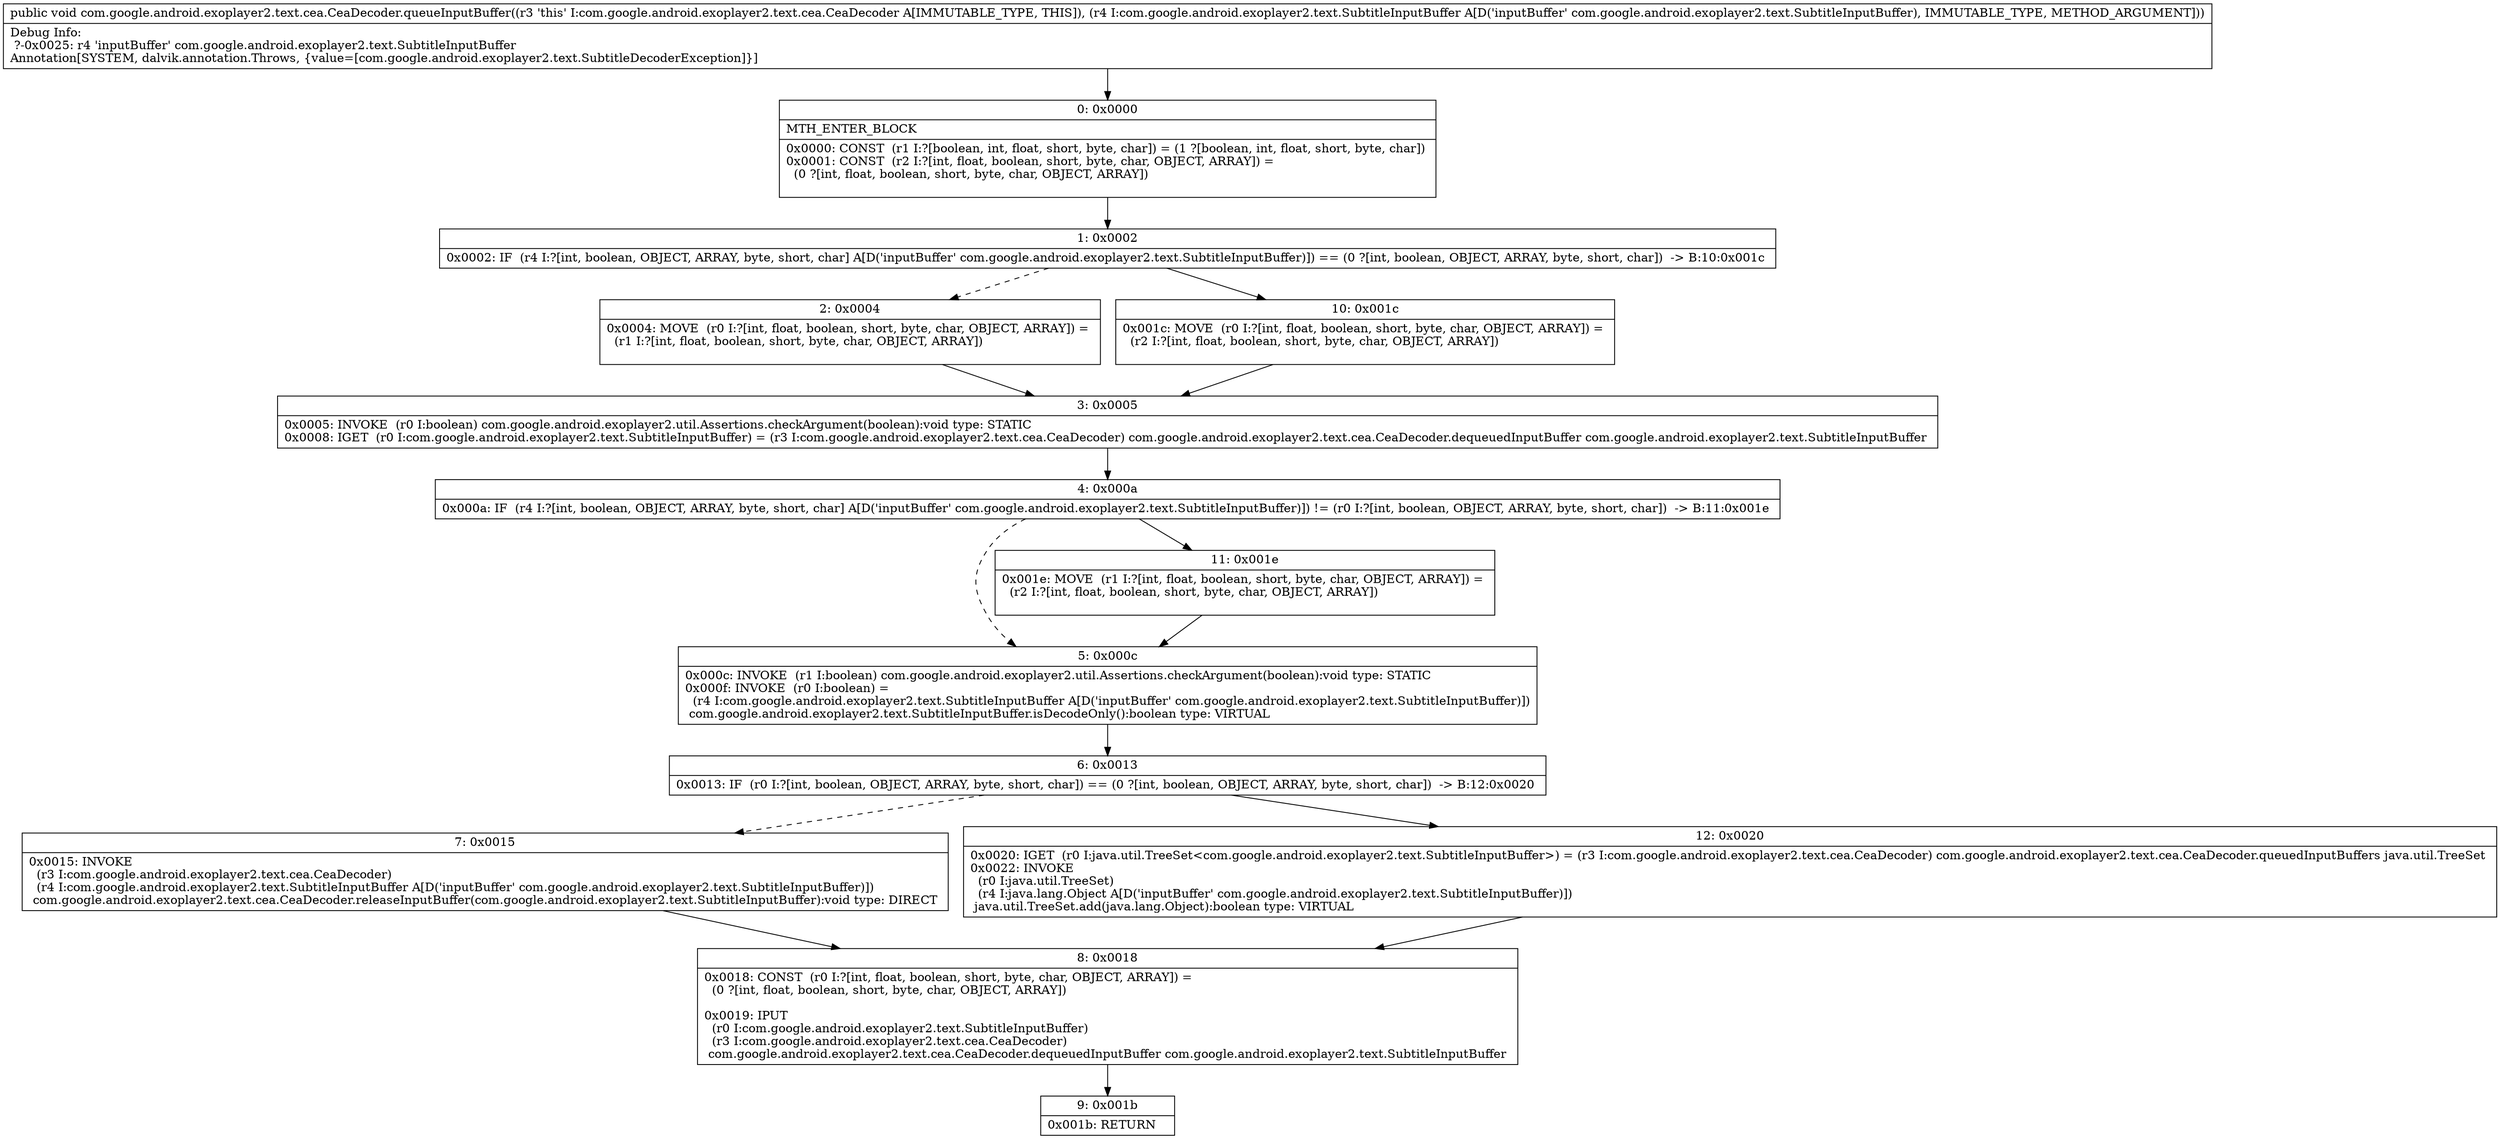 digraph "CFG forcom.google.android.exoplayer2.text.cea.CeaDecoder.queueInputBuffer(Lcom\/google\/android\/exoplayer2\/text\/SubtitleInputBuffer;)V" {
Node_0 [shape=record,label="{0\:\ 0x0000|MTH_ENTER_BLOCK\l|0x0000: CONST  (r1 I:?[boolean, int, float, short, byte, char]) = (1 ?[boolean, int, float, short, byte, char]) \l0x0001: CONST  (r2 I:?[int, float, boolean, short, byte, char, OBJECT, ARRAY]) = \l  (0 ?[int, float, boolean, short, byte, char, OBJECT, ARRAY])\l \l}"];
Node_1 [shape=record,label="{1\:\ 0x0002|0x0002: IF  (r4 I:?[int, boolean, OBJECT, ARRAY, byte, short, char] A[D('inputBuffer' com.google.android.exoplayer2.text.SubtitleInputBuffer)]) == (0 ?[int, boolean, OBJECT, ARRAY, byte, short, char])  \-\> B:10:0x001c \l}"];
Node_2 [shape=record,label="{2\:\ 0x0004|0x0004: MOVE  (r0 I:?[int, float, boolean, short, byte, char, OBJECT, ARRAY]) = \l  (r1 I:?[int, float, boolean, short, byte, char, OBJECT, ARRAY])\l \l}"];
Node_3 [shape=record,label="{3\:\ 0x0005|0x0005: INVOKE  (r0 I:boolean) com.google.android.exoplayer2.util.Assertions.checkArgument(boolean):void type: STATIC \l0x0008: IGET  (r0 I:com.google.android.exoplayer2.text.SubtitleInputBuffer) = (r3 I:com.google.android.exoplayer2.text.cea.CeaDecoder) com.google.android.exoplayer2.text.cea.CeaDecoder.dequeuedInputBuffer com.google.android.exoplayer2.text.SubtitleInputBuffer \l}"];
Node_4 [shape=record,label="{4\:\ 0x000a|0x000a: IF  (r4 I:?[int, boolean, OBJECT, ARRAY, byte, short, char] A[D('inputBuffer' com.google.android.exoplayer2.text.SubtitleInputBuffer)]) != (r0 I:?[int, boolean, OBJECT, ARRAY, byte, short, char])  \-\> B:11:0x001e \l}"];
Node_5 [shape=record,label="{5\:\ 0x000c|0x000c: INVOKE  (r1 I:boolean) com.google.android.exoplayer2.util.Assertions.checkArgument(boolean):void type: STATIC \l0x000f: INVOKE  (r0 I:boolean) = \l  (r4 I:com.google.android.exoplayer2.text.SubtitleInputBuffer A[D('inputBuffer' com.google.android.exoplayer2.text.SubtitleInputBuffer)])\l com.google.android.exoplayer2.text.SubtitleInputBuffer.isDecodeOnly():boolean type: VIRTUAL \l}"];
Node_6 [shape=record,label="{6\:\ 0x0013|0x0013: IF  (r0 I:?[int, boolean, OBJECT, ARRAY, byte, short, char]) == (0 ?[int, boolean, OBJECT, ARRAY, byte, short, char])  \-\> B:12:0x0020 \l}"];
Node_7 [shape=record,label="{7\:\ 0x0015|0x0015: INVOKE  \l  (r3 I:com.google.android.exoplayer2.text.cea.CeaDecoder)\l  (r4 I:com.google.android.exoplayer2.text.SubtitleInputBuffer A[D('inputBuffer' com.google.android.exoplayer2.text.SubtitleInputBuffer)])\l com.google.android.exoplayer2.text.cea.CeaDecoder.releaseInputBuffer(com.google.android.exoplayer2.text.SubtitleInputBuffer):void type: DIRECT \l}"];
Node_8 [shape=record,label="{8\:\ 0x0018|0x0018: CONST  (r0 I:?[int, float, boolean, short, byte, char, OBJECT, ARRAY]) = \l  (0 ?[int, float, boolean, short, byte, char, OBJECT, ARRAY])\l \l0x0019: IPUT  \l  (r0 I:com.google.android.exoplayer2.text.SubtitleInputBuffer)\l  (r3 I:com.google.android.exoplayer2.text.cea.CeaDecoder)\l com.google.android.exoplayer2.text.cea.CeaDecoder.dequeuedInputBuffer com.google.android.exoplayer2.text.SubtitleInputBuffer \l}"];
Node_9 [shape=record,label="{9\:\ 0x001b|0x001b: RETURN   \l}"];
Node_10 [shape=record,label="{10\:\ 0x001c|0x001c: MOVE  (r0 I:?[int, float, boolean, short, byte, char, OBJECT, ARRAY]) = \l  (r2 I:?[int, float, boolean, short, byte, char, OBJECT, ARRAY])\l \l}"];
Node_11 [shape=record,label="{11\:\ 0x001e|0x001e: MOVE  (r1 I:?[int, float, boolean, short, byte, char, OBJECT, ARRAY]) = \l  (r2 I:?[int, float, boolean, short, byte, char, OBJECT, ARRAY])\l \l}"];
Node_12 [shape=record,label="{12\:\ 0x0020|0x0020: IGET  (r0 I:java.util.TreeSet\<com.google.android.exoplayer2.text.SubtitleInputBuffer\>) = (r3 I:com.google.android.exoplayer2.text.cea.CeaDecoder) com.google.android.exoplayer2.text.cea.CeaDecoder.queuedInputBuffers java.util.TreeSet \l0x0022: INVOKE  \l  (r0 I:java.util.TreeSet)\l  (r4 I:java.lang.Object A[D('inputBuffer' com.google.android.exoplayer2.text.SubtitleInputBuffer)])\l java.util.TreeSet.add(java.lang.Object):boolean type: VIRTUAL \l}"];
MethodNode[shape=record,label="{public void com.google.android.exoplayer2.text.cea.CeaDecoder.queueInputBuffer((r3 'this' I:com.google.android.exoplayer2.text.cea.CeaDecoder A[IMMUTABLE_TYPE, THIS]), (r4 I:com.google.android.exoplayer2.text.SubtitleInputBuffer A[D('inputBuffer' com.google.android.exoplayer2.text.SubtitleInputBuffer), IMMUTABLE_TYPE, METHOD_ARGUMENT]))  | Debug Info:\l  ?\-0x0025: r4 'inputBuffer' com.google.android.exoplayer2.text.SubtitleInputBuffer\lAnnotation[SYSTEM, dalvik.annotation.Throws, \{value=[com.google.android.exoplayer2.text.SubtitleDecoderException]\}]\l}"];
MethodNode -> Node_0;
Node_0 -> Node_1;
Node_1 -> Node_2[style=dashed];
Node_1 -> Node_10;
Node_2 -> Node_3;
Node_3 -> Node_4;
Node_4 -> Node_5[style=dashed];
Node_4 -> Node_11;
Node_5 -> Node_6;
Node_6 -> Node_7[style=dashed];
Node_6 -> Node_12;
Node_7 -> Node_8;
Node_8 -> Node_9;
Node_10 -> Node_3;
Node_11 -> Node_5;
Node_12 -> Node_8;
}

